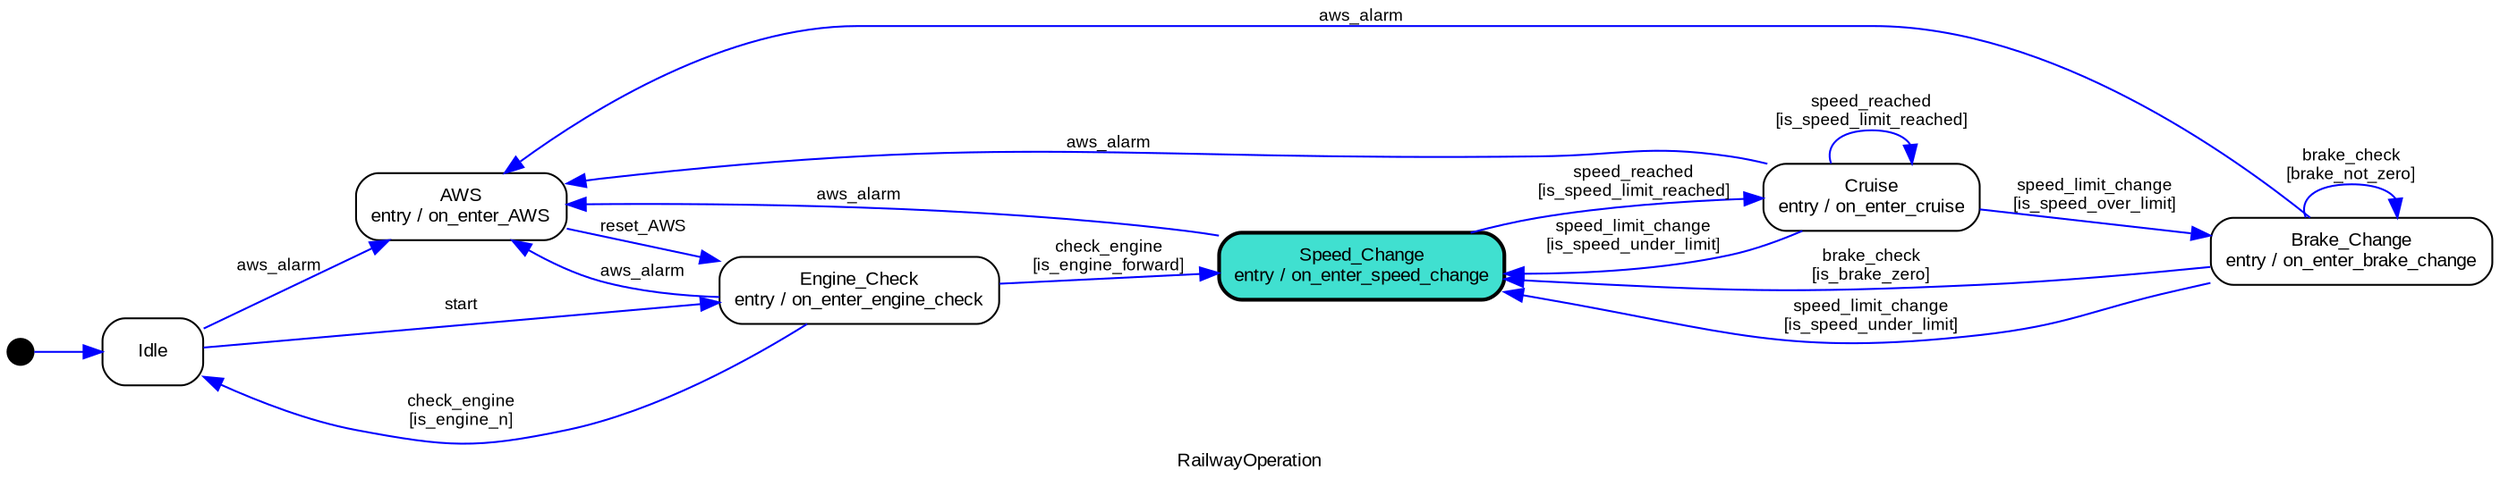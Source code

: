 digraph list {
label=RailwayOperation;
fontname=Arial;
fontsize=10;
rankdir=LR;
i [shape=circle, style=filled, fontsize=1, fixedsize=true, width=0.2, height=0.2, fillcolor=black];
i -> idle [label="", color=blue, fontname=Arial, fontsize=9];
AWS [label="AWS\nentry / on_enter_AWS", shape=rectangle, style="rounded, filled", fontname=Arial, fontsize=10, peripheries=1, fillcolor=white];
AWS -> engine_check [label="reset_AWS", color=blue, fontname=Arial, fontsize=9];
brake_change [label="Brake_Change\nentry / on_enter_brake_change", shape=rectangle, style="rounded, filled", fontname=Arial, fontsize=10, peripheries=1, fillcolor=white];
brake_change -> speed_change [label="brake_check\n[is_brake_zero]", color=blue, fontname=Arial, fontsize=9];
brake_change -> brake_change [label="brake_check\n[brake_not_zero]", color=blue, fontname=Arial, fontsize=9];
brake_change -> speed_change [label="speed_limit_change\n[is_speed_under_limit]", color=blue, fontname=Arial, fontsize=9];
brake_change -> AWS [label="aws_alarm", color=blue, fontname=Arial, fontsize=9];
cruise [label="Cruise\nentry / on_enter_cruise", shape=rectangle, style="rounded, filled", fontname=Arial, fontsize=10, peripheries=1, fillcolor=white];
cruise -> cruise [label="speed_reached\n[is_speed_limit_reached]", color=blue, fontname=Arial, fontsize=9];
cruise -> brake_change [label="speed_limit_change\n[is_speed_over_limit]", color=blue, fontname=Arial, fontsize=9];
cruise -> speed_change [label="speed_limit_change\n[is_speed_under_limit]", color=blue, fontname=Arial, fontsize=9];
cruise -> AWS [label="aws_alarm", color=blue, fontname=Arial, fontsize=9];
engine_check [label="Engine_Check\nentry / on_enter_engine_check", shape=rectangle, style="rounded, filled", fontname=Arial, fontsize=10, peripheries=1, fillcolor=white];
engine_check -> speed_change [label="check_engine\n[is_engine_forward]", color=blue, fontname=Arial, fontsize=9];
engine_check -> idle [label="check_engine\n[is_engine_n]", color=blue, fontname=Arial, fontsize=9];
engine_check -> AWS [label="aws_alarm", color=blue, fontname=Arial, fontsize=9];
idle [label=Idle, shape=rectangle, style="rounded, filled", fontname=Arial, fontsize=10, peripheries=1, fillcolor=white];
idle -> engine_check [label=start, color=blue, fontname=Arial, fontsize=9];
idle -> AWS [label="aws_alarm", color=blue, fontname=Arial, fontsize=9];
speed_change [label="Speed_Change\nentry / on_enter_speed_change", shape=rectangle, style="rounded, filled", fontname=Arial, fontsize=10, peripheries=1, penwidth=2, fillcolor=turquoise];
speed_change -> cruise [label="speed_reached\n[is_speed_limit_reached]", color=blue, fontname=Arial, fontsize=9];
speed_change -> AWS [label="aws_alarm", color=blue, fontname=Arial, fontsize=9];
}
